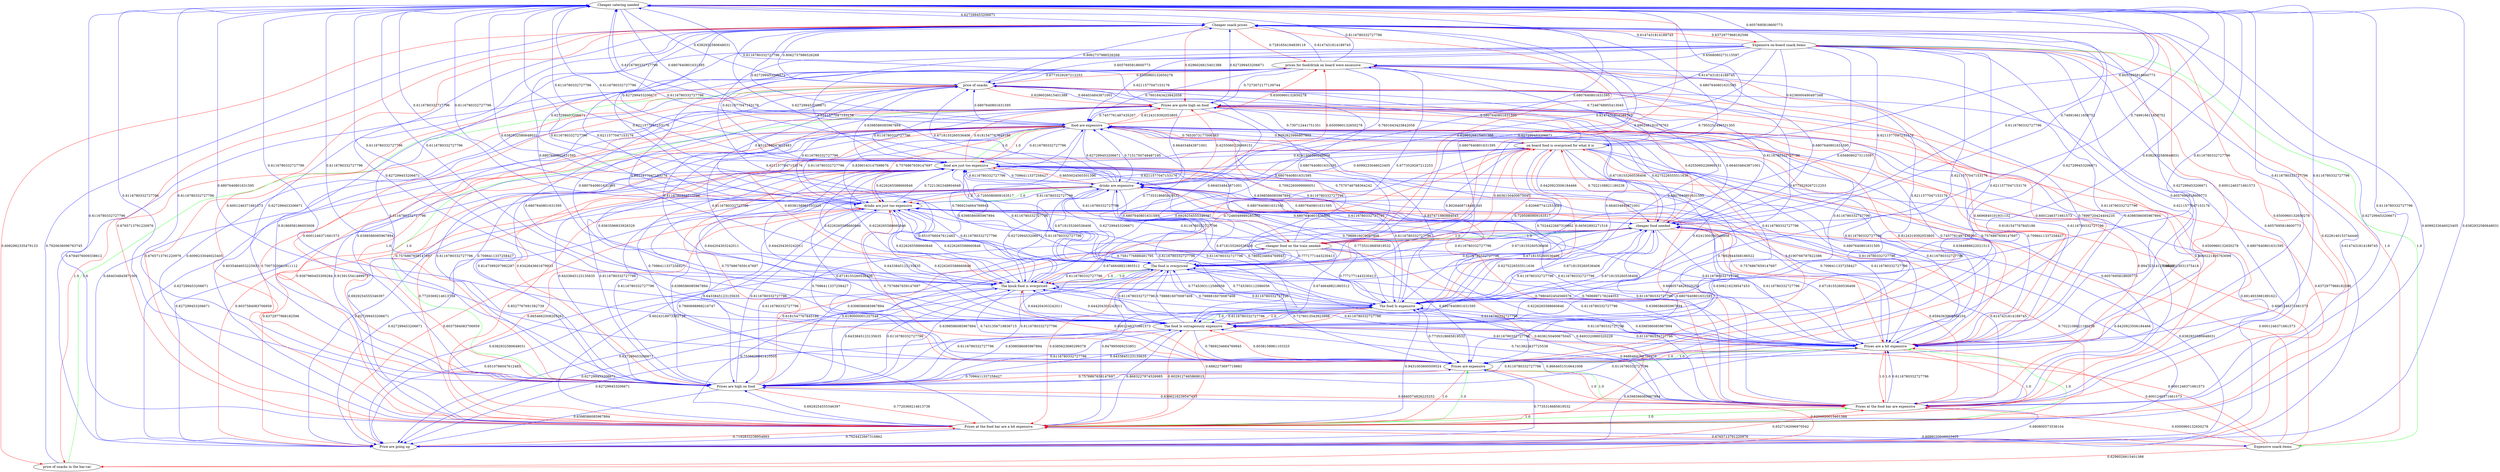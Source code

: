 digraph rawGraph {
"Cheaper catering needed";"Cheaper snack prices";"Expensive on-board snack items";"Expensive snack items";"Price are going up";"Prices are quite high on food";"Prices are high on food";"Prices at the food bar are a bit expensive";"Prices at the food bar are expensive";"Prices are expensive";"Prices are a bit expensive";"The food Is outrageously expensive";"The food Is expensive";"The kiosk food is overpriced";"The food is overpriced";"cheaper food on the train needed";"cheaper food needed";"drinks are just too expensive";"drinks are expensive";"food are just too expensive";"food are expensive";"on board food is overpriced for what it is";"price of snacks in the bar-car";"price of snacks";"prices for food/drink on board were excessive";"Expensive on-board snack items" -> "Expensive snack items" [label=1.0] [color=green]
"Expensive snack items" -> "Expensive on-board snack items" [label=1.0] [color=red]
"Cheaper snack prices" -> "Expensive on-board snack items" [label=0.6372977968182596] [color=red]
"Cheaper catering needed" -> "Price are going up" [label=0.6382932580648031] [color=blue]
"Prices are quite high on food" -> "Prices are high on food" [label=1.0] [color=green]
"Prices are high on food" -> "Prices are quite high on food" [label=1.0] [color=red]
"Cheaper catering needed" -> "Prices are high on food" [label=0.6116780332727796] [color=blue]
"Cheaper snack prices" -> "Prices are quite high on food" [label=0.6296026615401388] [color=red]
"Cheaper snack prices" -> "Prices are high on food" [label=0.6001246371661573] [color=red]
"Expensive on-board snack items" -> "Prices are high on food" [label=0.6116780332727796] [color=blue]
"Prices are quite high on food" -> "Price are going up" [label=0.664034843871001] [color=blue]
"Prices are high on food" -> "Price are going up" [label=0.6398586085967894] [color=blue]
"Prices at the food bar are a bit expensive" -> "Prices at the food bar are expensive" [label=1.0] [color=green]
"Prices at the food bar are expensive" -> "Prices are expensive" [label=1.0] [color=green]
"Prices at the food bar are a bit expensive" -> "Prices are a bit expensive" [label=1.0] [color=green]
"Prices are a bit expensive" -> "Prices are expensive" [label=1.0] [color=green]
"Prices at the food bar are a bit expensive" -> "Prices are expensive" [label=1.0] [color=green]
"Prices at the food bar are expensive" -> "Prices at the food bar are a bit expensive" [label=1.0] [color=red]
"Prices at the food bar are expensive" -> "Prices are a bit expensive" [label=1.0] [color=red]
"Prices are expensive" -> "Prices at the food bar are a bit expensive" [label=1.0] [color=red]
"Prices are expensive" -> "Prices at the food bar are expensive" [label=1.0] [color=red]
"Prices are expensive" -> "Prices are a bit expensive" [label=1.0] [color=red]
"Prices are a bit expensive" -> "Prices at the food bar are a bit expensive" [label=1.0] [color=red]
"Prices are a bit expensive" -> "Prices at the food bar are expensive" [label=1.0] [color=red]
"Cheaper catering needed" -> "Prices are expensive" [label=0.6807640801631595] [color=blue]
"Cheaper catering needed" -> "Prices are a bit expensive" [label=0.6116780332727796] [color=blue]
"Cheaper snack prices" -> "Prices at the food bar are a bit expensive" [label=0.6765713791220976] [color=red]
"Cheaper snack prices" -> "Prices at the food bar are expensive" [label=0.6500960132650278] [color=red]
"Cheaper snack prices" -> "Prices are a bit expensive" [label=0.6001246371661573] [color=red]
"Expensive on-board snack items" -> "Prices at the food bar are a bit expensive" [label=0.6228140153744446] [color=red]
"Expensive snack items" -> "Prices at the food bar are a bit expensive" [label=0.6765713791220976] [color=red]
"Expensive snack items" -> "Prices at the food bar are expensive" [label=0.6500960132650278] [color=red]
"Expensive snack items" -> "Prices are a bit expensive" [label=0.6001246371661573] [color=red]
"Price are going up" -> "Prices at the food bar are a bit expensive" [label=0.7192833238954893] [color=red]
"Price are going up" -> "Prices at the food bar are expensive" [label=0.6527192096970542] [color=red]
"Price are going up" -> "Prices are expensive" [label=0.7735318685819532] [color=blue]
"Prices are quite high on food" -> "Prices at the food bar are a bit expensive" [label=0.7007320061911112] [color=red]
"Prices are quite high on food" -> "Prices at the food bar are expensive" [label=0.6060221405763099] [color=red]
"Prices are quite high on food" -> "Prices are expensive" [label=0.7457761487435207] [color=blue]
"Prices are high on food" -> "Prices at the food bar are a bit expensive" [label=0.7720369214613738] [color=red]
"Prices are high on food" -> "Prices at the food bar are expensive" [label=0.6840574826225252] [color=red]
"Prices are high on food" -> "Prices are expensive" [label=0.7096411337258427] [color=blue]
"Prices at the food bar are a bit expensive" -> "Cheaper snack prices" [label=0.6099233046023405] [color=blue]
"Prices at the food bar are a bit expensive" -> "Expensive snack items" [label=0.6099233046023405] [color=blue]
"Prices at the food bar are a bit expensive" -> "Price are going up" [label=0.7024422667316862] [color=blue]
"Prices at the food bar are a bit expensive" -> "Prices are quite high on food" [label=0.6035464653225933] [color=blue]
"Prices at the food bar are a bit expensive" -> "Prices are high on food" [label=0.6929254555346397] [color=blue]
"Prices at the food bar are expensive" -> "Price are going up" [label=0.680800573536104] [color=blue]
"Prices at the food bar are expensive" -> "Prices are high on food" [label=0.6306216239547453] [color=blue]
"Prices are expensive" -> "Prices are quite high on food" [label=0.8124319392053805] [color=red]
"Prices are expensive" -> "Prices are high on food" [label=0.7576867659147697] [color=red]
"Prices are a bit expensive" -> "Price are going up" [label=0.6398586085967894] [color=blue]
"Prices are a bit expensive" -> "Prices are quite high on food" [label=0.6181547767845186] [color=red]
"The food Is outrageously expensive" -> "The food Is expensive" [label=1.0] [color=green]
"The food Is expensive" -> "The food Is outrageously expensive" [label=1.0] [color=red]
"Cheaper catering needed" -> "The food Is outrageously expensive" [label=0.6116780332727796] [color=blue]
"Cheaper catering needed" -> "The food Is expensive" [label=0.6382932580648031] [color=blue]
"Expensive snack items" -> "The food Is outrageously expensive" [label=0.6001246371661573] [color=red]
"Prices are quite high on food" -> "The food Is expensive" [label=0.664034843871001] [color=blue]
"Prices are high on food" -> "The food Is expensive" [label=0.6398586085967894] [color=blue]
"Prices at the food bar are a bit expensive" -> "The food Is outrageously expensive" [label=0.8683227974526985] [color=blue]
"Prices at the food bar are a bit expensive" -> "The food Is expensive" [label=0.9431003600509524] [color=blue]
"Prices at the food bar are expensive" -> "The food Is outrageously expensive" [label=0.8664651516641008] [color=blue]
"Prices at the food bar are expensive" -> "The food Is expensive" [label=0.9486464266702975] [color=blue]
"Prices are expensive" -> "The food Is outrageously expensive" [label=0.6038158961103325] [color=red]
"Prices are a bit expensive" -> "The food Is expensive" [label=0.6398586085967894] [color=blue]
"The food Is outrageously expensive" -> "Prices at the food bar are a bit expensive" [label=0.6029127465869015] [color=red]
"The food Is outrageously expensive" -> "Prices are expensive" [label=0.7869234664769945] [color=blue]
"The food Is expensive" -> "Prices at the food bar are a bit expensive" [label=0.6882273697719883] [color=red]
"The food Is expensive" -> "Prices are expensive" [label=0.7735318685819532] [color=blue]
"The kiosk food is overpriced" -> "The food is overpriced" [label=1.0] [color=green]
"The food is overpriced" -> "The kiosk food is overpriced" [label=1.0] [color=red]
"Cheaper catering needed" -> "The kiosk food is overpriced" [label=0.6116780332727796] [color=blue]
"Cheaper catering needed" -> "The food is overpriced" [label=0.6382932580648031] [color=blue]
"Prices are quite high on food" -> "The food is overpriced" [label=0.664034843871001] [color=blue]
"Prices are high on food" -> "The food is overpriced" [label=0.6398586085967894] [color=blue]
"Prices at the food bar are a bit expensive" -> "The kiosk food is overpriced" [label=0.7536628841410505] [color=blue]
"Prices at the food bar are a bit expensive" -> "The food is overpriced" [label=0.847995069253851] [color=blue]
"Prices at the food bar are expensive" -> "The kiosk food is overpriced" [label=0.7413822437725538] [color=blue]
"Prices at the food bar are expensive" -> "The food is overpriced" [label=0.8493320880320229] [color=blue]
"Prices are expensive" -> "The kiosk food is overpriced" [label=0.6001246371661573] [color=red]
"The food Is outrageously expensive" -> "The kiosk food is overpriced" [label=0.644204303242011] [color=blue]
"The food Is outrageously expensive" -> "The food is overpriced" [label=0.7988816070087408] [color=blue]
"The food Is expensive" -> "The food is overpriced" [label=0.7745393112586056] [color=blue]
"The kiosk food is overpriced" -> "Cheaper snack prices" [label=0.6807640801631595] [color=blue]
"The kiosk food is overpriced" -> "Price are going up" [label=0.6510766047612483] [color=blue]
"The kiosk food is overpriced" -> "Prices are high on food" [label=0.6433845123135635] [color=blue]
"The kiosk food is overpriced" -> "Prices are expensive" [label=0.7431356719836715] [color=blue]
"The kiosk food is overpriced" -> "The food Is outrageously expensive" [label=0.644204303242011] [color=blue]
"The kiosk food is overpriced" -> "The food Is expensive" [label=0.7988816070087408] [color=blue]
"The food is overpriced" -> "Cheaper snack prices" [label=0.6807640801631595] [color=blue]
"The food is overpriced" -> "Price are going up" [label=0.627299453206671] [color=blue]
"The food is overpriced" -> "Prices at the food bar are a bit expensive" [label=0.6385623680299378] [color=red]
"The food is overpriced" -> "Prices are expensive" [label=0.7276013543923998] [color=blue]
"The food is overpriced" -> "The food Is expensive" [label=0.7745393112586056] [color=blue]
"cheaper food on the train needed" -> "cheaper food needed" [label=1.0] [color=green]
"cheaper food needed" -> "cheaper food on the train needed" [label=1.0] [color=red]
"Cheaper catering needed" -> "cheaper food on the train needed" [label=0.690248191070763] [color=red]
"Cheaper catering needed" -> "cheaper food needed" [label=0.749916611658752] [color=blue]
"Cheaper snack prices" -> "cheaper food on the train needed" [label=0.6296026615401388] [color=red]
"Prices are high on food" -> "cheaper food on the train needed" [label=0.6181547767845186] [color=red]
"Prices at the food bar are a bit expensive" -> "cheaper food needed" [label=0.6420923506184466] [color=blue]
"Prices at the food bar are expensive" -> "cheaper food needed" [label=0.6147431814189745] [color=blue]
"cheaper food on the train needed" -> "Cheaper catering needed" [label=0.7955251496531305] [color=blue]
"cheaper food on the train needed" -> "Price are going up" [label=0.6382932580648031] [color=blue]
"cheaper food on the train needed" -> "Prices are high on food" [label=0.6180000001257548] [color=blue]
"cheaper food on the train needed" -> "Prices at the food bar are a bit expensive" [label=0.6036150400675045] [color=red]
"cheaper food on the train needed" -> "Prices are expensive" [label=0.6807640801631595] [color=blue]
"cheaper food on the train needed" -> "Prices are a bit expensive" [label=0.6116780332727796] [color=blue]
"cheaper food on the train needed" -> "The food Is outrageously expensive" [label=0.6746648821865512] [color=blue]
"cheaper food on the train needed" -> "The food Is expensive" [label=0.7771771443230413] [color=blue]
"cheaper food on the train needed" -> "The kiosk food is overpriced" [label=0.6746648821865512] [color=blue]
"cheaper food on the train needed" -> "The food is overpriced" [label=0.7771771443230413] [color=blue]
"cheaper food needed" -> "Cheaper catering needed" [label=0.749916611658752] [color=blue]
"cheaper food needed" -> "Price are going up" [label=0.6382932580648031] [color=blue]
"cheaper food needed" -> "Prices are quite high on food" [label=0.6255060226969151] [color=red]
"cheaper food needed" -> "Prices at the food bar are a bit expensive" [label=0.7022108821180238] [color=red]
"cheaper food needed" -> "Prices at the food bar are expensive" [label=0.6594363968366104] [color=red]
"cheaper food needed" -> "Prices are expensive" [label=0.6807640801631595] [color=blue]
"cheaper food needed" -> "Prices are a bit expensive" [label=0.6116780332727796] [color=blue]
"drinks are just too expensive" -> "drinks are expensive" [label=1.0] [color=green]
"drinks are expensive" -> "drinks are just too expensive" [label=1.0] [color=red]
"Cheaper catering needed" -> "drinks are just too expensive" [label=0.6116780332727796] [color=blue]
"Cheaper catering needed" -> "drinks are expensive" [label=0.6807640801631595] [color=blue]
"Expensive snack items" -> "drinks are just too expensive" [label=0.6001246371661573] [color=red]
"Price are going up" -> "drinks are just too expensive" [label=0.6037584083706959] [color=red]
"Prices at the food bar are a bit expensive" -> "drinks are just too expensive" [label=0.6024318973302726] [color=blue]
"Prices at the food bar are a bit expensive" -> "drinks are expensive" [label=0.7990698968216747] [color=blue]
"Prices at the food bar are expensive" -> "drinks are expensive" [label=0.7696997178244053] [color=blue]
"Prices are expensive" -> "drinks are just too expensive" [label=0.7576867659147697] [color=red]
"Prices are a bit expensive" -> "drinks are expensive" [label=0.7096411337258427] [color=blue]
"The food Is outrageously expensive" -> "drinks are expensive" [label=0.7869234664769945] [color=blue]
"The food Is expensive" -> "drinks are expensive" [label=0.7735318685819532] [color=blue]
"cheaper food on the train needed" -> "drinks are just too expensive" [label=0.6116780332727796] [color=blue]
"cheaper food on the train needed" -> "drinks are expensive" [label=0.6807640801631595] [color=blue]
"cheaper food needed" -> "drinks are just too expensive" [label=0.6116780332727796] [color=blue]
"cheaper food needed" -> "drinks are expensive" [label=0.6807640801631595] [color=blue]
"drinks are just too expensive" -> "Prices at the food bar are a bit expensive" [label=0.6654662508205262] [color=red]
"drinks are just too expensive" -> "Prices are expensive" [label=0.7096411337258427] [color=blue]
"drinks are just too expensive" -> "The food Is outrageously expensive" [label=0.6433845123135635] [color=blue]
"drinks are just too expensive" -> "The food Is expensive" [label=0.7581776888481795] [color=blue]
"drinks are just too expensive" -> "The food is overpriced" [label=0.6510766047612483] [color=blue]
"drinks are just too expensive" -> "cheaper food needed" [label=0.6807640801631595] [color=blue]
"drinks are expensive" -> "Price are going up" [label=0.6372977968182596] [color=red]
"drinks are expensive" -> "Prices are quite high on food" [label=0.6255060226969151] [color=red]
"drinks are expensive" -> "Prices at the food bar are a bit expensive" [label=0.8527767691582739] [color=red]
"drinks are expensive" -> "Prices at the food bar are expensive" [label=0.7980402454566576] [color=red]
"drinks are expensive" -> "Prices are a bit expensive" [label=0.7576867659147697] [color=red]
"drinks are expensive" -> "The food Is expensive" [label=0.6718155260536406] [color=blue]
"drinks are expensive" -> "cheaper food needed" [label=0.6807640801631595] [color=blue]
"food are just too expensive" -> "food are expensive" [label=1.0] [color=green]
"food are expensive" -> "food are just too expensive" [label=1.0] [color=red]
"Cheaper catering needed" -> "food are just too expensive" [label=0.6116780332727796] [color=blue]
"Cheaper catering needed" -> "food are expensive" [label=0.6807640801631595] [color=blue]
"Expensive snack items" -> "food are just too expensive" [label=0.6001246371661573] [color=red]
"Price are going up" -> "food are just too expensive" [label=0.6037584083706959] [color=red]
"Prices are quite high on food" -> "food are expensive" [label=0.7457761487435207] [color=blue]
"Prices are high on food" -> "food are expensive" [label=0.7096411337258427] [color=blue]
"Prices at the food bar are a bit expensive" -> "food are just too expensive" [label=0.6929254555346397] [color=blue]
"Prices at the food bar are a bit expensive" -> "food are expensive" [label=0.9159155414899737] [color=blue]
"Prices at the food bar are expensive" -> "food are just too expensive" [label=0.6306216239547453] [color=blue]
"Prices at the food bar are expensive" -> "food are expensive" [label=0.9018513031375418] [color=blue]
"Prices are expensive" -> "food are just too expensive" [label=0.7576867659147697] [color=red]
"Prices are a bit expensive" -> "food are expensive" [label=0.7096411337258427] [color=blue]
"The food Is outrageously expensive" -> "food are just too expensive" [label=0.644204303242011] [color=blue]
"The food Is outrageously expensive" -> "food are expensive" [label=0.9363596833928329] [color=blue]
"The food Is expensive" -> "food are expensive" [label=0.937471980884045] [color=blue]
"The kiosk food is overpriced" -> "food are expensive" [label=0.7869234664769945] [color=blue]
"The food is overpriced" -> "food are expensive" [label=0.7735318685819532] [color=blue]
"cheaper food on the train needed" -> "food are expensive" [label=0.7570746768364242] [color=blue]
"cheaper food needed" -> "food are expensive" [label=0.6275226555511636] [color=blue]
"drinks are just too expensive" -> "food are just too expensive" [label=0.7221362348804948] [color=blue]
"drinks are just too expensive" -> "food are expensive" [label=0.8390163147598676] [color=blue]
"drinks are expensive" -> "food are just too expensive" [label=0.6650024565501396] [color=red]
"drinks are expensive" -> "food are expensive" [label=0.7151750749487195] [color=blue]
"food are just too expensive" -> "Prices are quite high on food" [label=0.6181547767845186] [color=red]
"food are just too expensive" -> "Prices at the food bar are a bit expensive" [label=0.7720369214613738] [color=red]
"food are just too expensive" -> "Prices at the food bar are expensive" [label=0.6840574826225252] [color=red]
"food are just too expensive" -> "Prices are expensive" [label=0.7096411337258427] [color=blue]
"food are just too expensive" -> "The food Is outrageously expensive" [label=0.644204303242011] [color=blue]
"food are just too expensive" -> "The food Is expensive" [label=0.7988816070087408] [color=blue]
"food are just too expensive" -> "The food is overpriced" [label=0.6398586085967894] [color=blue]
"food are just too expensive" -> "drinks are just too expensive" [label=0.6226265588660846] [color=blue]
"food are just too expensive" -> "drinks are expensive" [label=0.7096411337258427] [color=blue]
"food are expensive" -> "Price are going up" [label=0.6372977968182596] [color=red]
"food are expensive" -> "Prices are quite high on food" [label=0.8124319392053805] [color=red]
"food are expensive" -> "Prices are high on food" [label=0.7576867659147697] [color=red]
"food are expensive" -> "Prices at the food bar are a bit expensive" [label=0.9367960455309284] [color=red]
"food are expensive" -> "Prices at the food bar are expensive" [label=0.8947231412734642] [color=red]
"food are expensive" -> "Prices are a bit expensive" [label=0.7576867659147697] [color=red]
"food are expensive" -> "The food Is expensive" [label=0.7295080909163517] [color=blue]
"food are expensive" -> "The kiosk food is overpriced" [label=0.6038158961103325] [color=red]
"food are expensive" -> "cheaper food on the train needed" [label=0.7092260099990051] [color=red]
"food are expensive" -> "drinks are just too expensive" [label=0.7576867659147697] [color=red]
"Expensive on-board snack items" -> "on board food is overpriced for what it is" [label=0.6236000490497348] [color=blue]
"Prices are high on food" -> "on board food is overpriced for what it is" [label=0.6342843601679933] [color=red]
"Prices are expensive" -> "on board food is overpriced for what it is" [label=0.6190766787822386] [color=red]
"The food Is expensive" -> "on board food is overpriced for what it is" [label=0.66562892271516] [color=red]
"The kiosk food is overpriced" -> "on board food is overpriced for what it is" [label=0.7246049989285392] [color=red]
"The food is overpriced" -> "on board food is overpriced for what it is" [label=0.8206877412533081] [color=red]
"cheaper food on the train needed" -> "on board food is overpriced for what it is" [label=0.6036150400675045] [color=red]
"cheaper food needed" -> "on board food is overpriced for what it is" [label=0.7022108821180238] [color=red]
"food are expensive" -> "on board food is overpriced for what it is" [label=0.7653073177006363] [color=red]
"on board food is overpriced for what it is" -> "Cheaper snack prices" [label=0.6807640801631595] [color=blue]
"on board food is overpriced for what it is" -> "Price are going up" [label=0.6914933881891621] [color=blue]
"on board food is overpriced for what it is" -> "Prices are quite high on food" [label=0.730712441751351] [color=blue]
"on board food is overpriced for what it is" -> "Prices are high on food" [label=0.8147399207982287] [color=blue]
"on board food is overpriced for what it is" -> "Prices at the food bar are expensive" [label=0.6057695818600773] [color=blue]
"on board food is overpriced for what it is" -> "Prices are expensive" [label=0.7692844568186522] [color=blue]
"on board food is overpriced for what it is" -> "Prices are a bit expensive" [label=0.6384888622021513] [color=blue]
"on board food is overpriced for what it is" -> "The food Is outrageously expensive" [label=0.6241300360248958] [color=blue]
"on board food is overpriced for what it is" -> "The food Is expensive" [label=0.7024422667316862] [color=blue]
"on board food is overpriced for what it is" -> "The kiosk food is overpriced" [label=0.6929254555346397] [color=blue]
"on board food is overpriced for what it is" -> "The food is overpriced" [label=0.8028468718481345] [color=blue]
"on board food is overpriced for what it is" -> "cheaper food needed" [label=0.6420923506184466] [color=blue]
"on board food is overpriced for what it is" -> "drinks are expensive" [label=0.6099233046023405] [color=blue]
"on board food is overpriced for what it is" -> "food are just too expensive" [label=0.6241300360248958] [color=blue]
"on board food is overpriced for what it is" -> "food are expensive" [label=0.8092823986807803] [color=blue]
"price of snacks in the bar-car" -> "price of snacks" [label=1.0] [color=green]
"price of snacks" -> "price of snacks in the bar-car" [label=1.0] [color=red]
"Cheaper snack prices" -> "price of snacks in the bar-car" [label=0.6082982335479133] [color=red]
"Cheaper snack prices" -> "price of snacks" [label=0.8062737986526268] [color=blue]
"Expensive snack items" -> "price of snacks in the bar-car" [label=0.6296026615401388] [color=red]
"Prices at the food bar are a bit expensive" -> "price of snacks" [label=0.6099233046023405] [color=blue]
"Prices are expensive" -> "price of snacks in the bar-car" [label=0.6296026615401388] [color=red]
"The kiosk food is overpriced" -> "price of snacks" [label=0.6807640801631595] [color=blue]
"The food is overpriced" -> "price of snacks" [label=0.6807640801631595] [color=blue]
"on board food is overpriced for what it is" -> "price of snacks" [label=0.6807640801631595] [color=blue]
"price of snacks in the bar-car" -> "Cheaper snack prices" [label=0.7920636096763745] [color=blue]
"price of snacks" -> "Cheaper snack prices" [label=0.8062737986526268] [color=blue]
"price of snacks" -> "Prices are quite high on food" [label=0.6296026615401388] [color=red]
"price of snacks" -> "Prices are high on food" [label=0.6001246371661573] [color=red]
"price of snacks" -> "Prices at the food bar are a bit expensive" [label=0.6765713791220976] [color=red]
"price of snacks" -> "Prices at the food bar are expensive" [label=0.6500960132650278] [color=red]
"price of snacks" -> "Prices are a bit expensive" [label=0.6001246371661573] [color=red]
"Cheaper snack prices" -> "prices for food/drink on board were excessive" [label=0.7281654194839119] [color=red]
"Expensive on-board snack items" -> "prices for food/drink on board were excessive" [label=0.6568080273115597] [color=blue]
"Prices are expensive" -> "prices for food/drink on board were excessive" [label=0.6696840101931152] [color=red]
"drinks are expensive" -> "prices for food/drink on board were excessive" [label=0.6500960132650278] [color=red]
"food are expensive" -> "prices for food/drink on board were excessive" [label=0.6500960132650278] [color=red]
"on board food is overpriced for what it is" -> "prices for food/drink on board were excessive" [label=0.7246768955413045] [color=blue]
"price of snacks" -> "prices for food/drink on board were excessive" [label=0.6500960132650278] [color=red]
"prices for food/drink on board were excessive" -> "Cheaper snack prices" [label=0.6147431814189745] [color=blue]
"prices for food/drink on board were excessive" -> "Price are going up" [label=0.6784076009338612] [color=blue]
"prices for food/drink on board were excessive" -> "Prices are quite high on food" [label=0.7273072177139744] [color=blue]
"prices for food/drink on board were excessive" -> "Prices are high on food" [label=0.8186958186003008] [color=blue]
"prices for food/drink on board were excessive" -> "Prices are expensive" [label=0.7899720424404235] [color=blue]
"prices for food/drink on board were excessive" -> "The food Is outrageously expensive" [label=0.6211577047153176] [color=blue]
"prices for food/drink on board were excessive" -> "The food Is expensive" [label=0.6773529267212253] [color=blue]
"prices for food/drink on board were excessive" -> "The kiosk food is overpriced" [label=0.6211577047153176] [color=blue]
"prices for food/drink on board were excessive" -> "The food is overpriced" [label=0.6773529267212253] [color=blue]
"prices for food/drink on board were excessive" -> "cheaper food needed" [label=0.6807640801631595] [color=blue]
"prices for food/drink on board were excessive" -> "drinks are just too expensive" [label=0.6211577047153176] [color=blue]
"prices for food/drink on board were excessive" -> "drinks are expensive" [label=0.7601643423842058] [color=blue]
"prices for food/drink on board were excessive" -> "food are just too expensive" [label=0.6211577047153176] [color=blue]
"prices for food/drink on board were excessive" -> "food are expensive" [label=0.7601643423842058] [color=blue]
"Cheaper catering needed" -> "price of snacks" [label=0.6382932580648031] [color=blue]
"Cheaper catering needed" -> "Cheaper snack prices" [label=0.627299453206671] [color=blue]
"Expensive on-board snack items" -> "The food is overpriced" [label=0.6568080273115597] [color=blue]
"Expensive on-board snack items" -> "drinks are just too expensive" [label=0.6211577047153176] [color=blue]
"Expensive on-board snack items" -> "Prices at the food bar are expensive" [label=0.6057695818600773] [color=blue]
"Expensive on-board snack items" -> "The kiosk food is overpriced" [label=0.6211577047153176] [color=blue]
"Expensive on-board snack items" -> "food are expensive" [label=0.6211577047153176] [color=blue]
"Expensive on-board snack items" -> "The food Is outrageously expensive" [label=0.6211577047153176] [color=blue]
"Expensive on-board snack items" -> "The food Is expensive" [label=0.6211577047153176] [color=blue]
"Expensive on-board snack items" -> "Prices are a bit expensive" [label=0.6057695818600773] [color=blue]
"Expensive on-board snack items" -> "price of snacks" [label=0.6057695818600773] [color=blue]
"Expensive on-board snack items" -> "food are just too expensive" [label=0.6211577047153176] [color=blue]
"Expensive on-board snack items" -> "Prices are expensive" [label=0.6211577047153176] [color=blue]
"Expensive on-board snack items" -> "cheaper food needed" [label=0.6211577047153176] [color=blue]
"Expensive on-board snack items" -> "Cheaper snack prices" [label=0.6147431814189745] [color=blue]
"Expensive on-board snack items" -> "Price are going up" [label=0.6147431814189745] [color=blue]
"Expensive on-board snack items" -> "Prices are quite high on food" [label=0.6147431814189745] [color=blue]
"Expensive on-board snack items" -> "drinks are expensive" [label=0.6147431814189745] [color=blue]
"Prices are quite high on food" -> "price of snacks" [label=0.664034843871001] [color=blue]
"Prices are quite high on food" -> "Cheaper snack prices" [label=0.627299453206671] [color=blue]
"Prices are quite high on food" -> "drinks are expensive" [label=0.664034843871001] [color=blue]
"Prices are high on food" -> "price of snacks" [label=0.6398586085967894] [color=blue]
"Prices are high on food" -> "Cheaper snack prices" [label=0.627299453206671] [color=blue]
"Prices are high on food" -> "drinks are expensive" [label=0.6398586085967894] [color=blue]
"Prices at the food bar are a bit expensive" -> "Cheaper catering needed" [label=0.6116780332727796] [color=blue]
"Prices at the food bar are expensive" -> "drinks are just too expensive" [label=0.6226265588660846] [color=blue]
"Prices at the food bar are expensive" -> "Prices are a bit expensive" [label=0.6116780332727796] [color=blue]
"Prices at the food bar are expensive" -> "Cheaper catering needed" [label=0.6116780332727796] [color=blue]
"Prices at the food bar are expensive" -> "price of snacks" [label=0.6807640801631595] [color=blue]
"Prices at the food bar are expensive" -> "Cheaper snack prices" [label=0.627299453206671] [color=blue]
"Prices are a bit expensive" -> "The food is overpriced" [label=0.6398586085967894] [color=blue]
"Prices are a bit expensive" -> "cheaper food needed" [label=0.6718155260536406] [color=blue]
"The food Is outrageously expensive" -> "Prices are high on food" [label=0.6433845123135635] [color=blue]
"The food Is outrageously expensive" -> "drinks are just too expensive" [label=0.6226265588660846] [color=blue]
"The food Is outrageously expensive" -> "price of snacks" [label=0.6807640801631595] [color=blue]
"The food Is outrageously expensive" -> "cheaper food needed" [label=0.6718155260536406] [color=blue]
"The food Is outrageously expensive" -> "Cheaper snack prices" [label=0.627299453206671] [color=blue]
"The food Is outrageously expensive" -> "Price are going up" [label=0.627299453206671] [color=blue]
"The food Is expensive" -> "price of snacks" [label=0.6807640801631595] [color=blue]
"The food Is expensive" -> "cheaper food needed" [label=0.6718155260536406] [color=blue]
"The food Is expensive" -> "Cheaper snack prices" [label=0.627299453206671] [color=blue]
"The food Is expensive" -> "Price are going up" [label=0.627299453206671] [color=blue]
"The kiosk food is overpriced" -> "drinks are just too expensive" [label=0.6226265588660846] [color=blue]
"The kiosk food is overpriced" -> "food are just too expensive" [label=0.6226265588660846] [color=blue]
"The kiosk food is overpriced" -> "cheaper food needed" [label=0.6718155260536406] [color=blue]
"The kiosk food is overpriced" -> "drinks are expensive" [label=0.627299453206671] [color=blue]
"The food is overpriced" -> "cheaper food needed" [label=0.6718155260536406] [color=blue]
"The food is overpriced" -> "drinks are expensive" [label=0.627299453206671] [color=blue]
"cheaper food on the train needed" -> "food are just too expensive" [label=0.6116780332727796] [color=blue]
"cheaper food on the train needed" -> "price of snacks" [label=0.6807640801631595] [color=blue]
"cheaper food on the train needed" -> "Cheaper snack prices" [label=0.627299453206671] [color=blue]
"cheaper food needed" -> "The food is overpriced" [label=0.6116780332727796] [color=blue]
"cheaper food needed" -> "Prices are high on food" [label=0.6116780332727796] [color=blue]
"cheaper food needed" -> "The kiosk food is overpriced" [label=0.6116780332727796] [color=blue]
"cheaper food needed" -> "The food Is outrageously expensive" [label=0.6116780332727796] [color=blue]
"cheaper food needed" -> "The food Is expensive" [label=0.6275226555511636] [color=blue]
"cheaper food needed" -> "food are just too expensive" [label=0.6116780332727796] [color=blue]
"cheaper food needed" -> "price of snacks" [label=0.6116780332727796] [color=blue]
"cheaper food needed" -> "Cheaper snack prices" [label=0.6116780332727796] [color=blue]
"drinks are just too expensive" -> "Prices are high on food" [label=0.6433845123135635] [color=blue]
"drinks are just too expensive" -> "The kiosk food is overpriced" [label=0.6226265588660846] [color=blue]
"drinks are just too expensive" -> "Prices are a bit expensive" [label=0.6116780332727796] [color=blue]
"drinks are just too expensive" -> "Cheaper catering needed" [label=0.6116780332727796] [color=blue]
"drinks are just too expensive" -> "price of snacks" [label=0.6510766047612483] [color=blue]
"drinks are just too expensive" -> "Cheaper snack prices" [label=0.627299453206671] [color=blue]
"drinks are just too expensive" -> "Price are going up" [label=0.627299453206671] [color=blue]
"drinks are expensive" -> "The food is overpriced" [label=0.6718155260536406] [color=blue]
"drinks are expensive" -> "Prices are high on food" [label=0.6116780332727796] [color=blue]
"drinks are expensive" -> "drinks are just too expensive" [label=0.6116780332727796] [color=blue]
"drinks are expensive" -> "The kiosk food is overpriced" [label=0.6116780332727796] [color=blue]
"drinks are expensive" -> "The food Is outrageously expensive" [label=0.6116780332727796] [color=blue]
"drinks are expensive" -> "Prices are a bit expensive" [label=0.6116780332727796] [color=blue]
"drinks are expensive" -> "Cheaper catering needed" [label=0.6116780332727796] [color=blue]
"drinks are expensive" -> "food are just too expensive" [label=0.6116780332727796] [color=blue]
"drinks are expensive" -> "price of snacks" [label=0.6718155260536406] [color=blue]
"drinks are expensive" -> "Prices are expensive" [label=0.6718155260536406] [color=blue]
"drinks are expensive" -> "Cheaper snack prices" [label=0.627299453206671] [color=blue]
"drinks are expensive" -> "Price are going up" [label=0.627299453206671] [color=blue]
"food are just too expensive" -> "Prices are high on food" [label=0.6433845123135635] [color=blue]
"food are just too expensive" -> "The kiosk food is overpriced" [label=0.6226265588660846] [color=blue]
"food are just too expensive" -> "Prices are a bit expensive" [label=0.6116780332727796] [color=blue]
"food are just too expensive" -> "Cheaper catering needed" [label=0.6116780332727796] [color=blue]
"food are just too expensive" -> "price of snacks" [label=0.6398586085967894] [color=blue]
"food are just too expensive" -> "cheaper food needed" [label=0.6398586085967894] [color=blue]
"food are just too expensive" -> "Cheaper snack prices" [label=0.627299453206671] [color=blue]
"food are just too expensive" -> "Price are going up" [label=0.627299453206671] [color=blue]
"food are expensive" -> "The food is overpriced" [label=0.7295080909163517] [color=blue]
"food are expensive" -> "price of snacks" [label=0.6807640801631595] [color=blue]
"food are expensive" -> "Prices are expensive" [label=0.6807640801631595] [color=blue]
"food are expensive" -> "cheaper food needed" [label=0.6718155260536406] [color=blue]
"food are expensive" -> "Cheaper snack prices" [label=0.627299453206671] [color=blue]
"food are expensive" -> "Price are going up" [label=0.627299453206671] [color=blue]
"food are expensive" -> "drinks are expensive" [label=0.627299453206671] [color=blue]
"on board food is overpriced for what it is" -> "drinks are just too expensive" [label=0.6211577047153176] [color=blue]
"on board food is overpriced for what it is" -> "Cheaper catering needed" [label=0.6057695818600773] [color=blue]
"prices for food/drink on board were excessive" -> "Prices are a bit expensive" [label=0.6116780332727796] [color=blue]
"prices for food/drink on board were excessive" -> "Cheaper catering needed" [label=0.6116780332727796] [color=blue]
"prices for food/drink on board were excessive" -> "price of snacks" [label=0.6773529267212253] [color=blue]
"Expensive on-board snack items" -> "Cheaper catering needed" [label=0.6057695818600773] [color=blue]
"Prices are quite high on food" -> "drinks are just too expensive" [label=0.6116780332727796] [color=blue]
"Prices are quite high on food" -> "The kiosk food is overpriced" [label=0.6116780332727796] [color=blue]
"Prices are quite high on food" -> "The food Is outrageously expensive" [label=0.6116780332727796] [color=blue]
"Prices are quite high on food" -> "Prices are a bit expensive" [label=0.6116780332727796] [color=blue]
"Prices are quite high on food" -> "Cheaper catering needed" [label=0.6116780332727796] [color=blue]
"Prices are quite high on food" -> "food are just too expensive" [label=0.6116780332727796] [color=blue]
"Prices are quite high on food" -> "cheaper food needed" [label=0.664034843871001] [color=blue]
"Prices are high on food" -> "drinks are just too expensive" [label=0.6116780332727796] [color=blue]
"Prices are high on food" -> "The kiosk food is overpriced" [label=0.6116780332727796] [color=blue]
"Prices are high on food" -> "The food Is outrageously expensive" [label=0.6116780332727796] [color=blue]
"Prices are high on food" -> "Prices are a bit expensive" [label=0.6116780332727796] [color=blue]
"Prices are high on food" -> "Cheaper catering needed" [label=0.6116780332727796] [color=blue]
"Prices are high on food" -> "food are just too expensive" [label=0.6116780332727796] [color=blue]
"Prices are high on food" -> "cheaper food needed" [label=0.6398586085967894] [color=blue]
"Prices are a bit expensive" -> "Prices are high on food" [label=0.6116780332727796] [color=blue]
"Prices are a bit expensive" -> "drinks are just too expensive" [label=0.6116780332727796] [color=blue]
"Prices are a bit expensive" -> "The kiosk food is overpriced" [label=0.6116780332727796] [color=blue]
"Prices are a bit expensive" -> "The food Is outrageously expensive" [label=0.6116780332727796] [color=blue]
"Prices are a bit expensive" -> "Cheaper catering needed" [label=0.6116780332727796] [color=blue]
"Prices are a bit expensive" -> "food are just too expensive" [label=0.6116780332727796] [color=blue]
"Prices are a bit expensive" -> "price of snacks" [label=0.6398586085967894] [color=blue]
"Prices are a bit expensive" -> "Cheaper snack prices" [label=0.627299453206671] [color=blue]
"The food Is outrageously expensive" -> "Prices are a bit expensive" [label=0.6116780332727796] [color=blue]
"The food Is outrageously expensive" -> "Cheaper catering needed" [label=0.6116780332727796] [color=blue]
"The food Is expensive" -> "Prices are high on food" [label=0.6116780332727796] [color=blue]
"The food Is expensive" -> "drinks are just too expensive" [label=0.6116780332727796] [color=blue]
"The food Is expensive" -> "The kiosk food is overpriced" [label=0.6116780332727796] [color=blue]
"The food Is expensive" -> "The food Is outrageously expensive" [label=0.6116780332727796] [color=blue]
"The food Is expensive" -> "Prices are a bit expensive" [label=0.6116780332727796] [color=blue]
"The food Is expensive" -> "Cheaper catering needed" [label=0.6116780332727796] [color=blue]
"The food Is expensive" -> "food are just too expensive" [label=0.6116780332727796] [color=blue]
"The kiosk food is overpriced" -> "Prices are a bit expensive" [label=0.6116780332727796] [color=blue]
"The kiosk food is overpriced" -> "Cheaper catering needed" [label=0.6116780332727796] [color=blue]
"The food is overpriced" -> "Prices are high on food" [label=0.6116780332727796] [color=blue]
"The food is overpriced" -> "drinks are just too expensive" [label=0.6116780332727796] [color=blue]
"The food is overpriced" -> "The kiosk food is overpriced" [label=0.6116780332727796] [color=blue]
"The food is overpriced" -> "The food Is outrageously expensive" [label=0.6116780332727796] [color=blue]
"The food is overpriced" -> "Prices are a bit expensive" [label=0.6116780332727796] [color=blue]
"The food is overpriced" -> "Cheaper catering needed" [label=0.6116780332727796] [color=blue]
"The food is overpriced" -> "food are just too expensive" [label=0.6116780332727796] [color=blue]
"food are expensive" -> "Prices are high on food" [label=0.6116780332727796] [color=blue]
"food are expensive" -> "drinks are just too expensive" [label=0.6116780332727796] [color=blue]
"food are expensive" -> "The kiosk food is overpriced" [label=0.6116780332727796] [color=blue]
"food are expensive" -> "The food Is outrageously expensive" [label=0.6116780332727796] [color=blue]
"food are expensive" -> "Prices are a bit expensive" [label=0.6116780332727796] [color=blue]
"food are expensive" -> "Cheaper catering needed" [label=0.6116780332727796] [color=blue]
"food are expensive" -> "food are just too expensive" [label=0.6116780332727796] [color=blue]
}